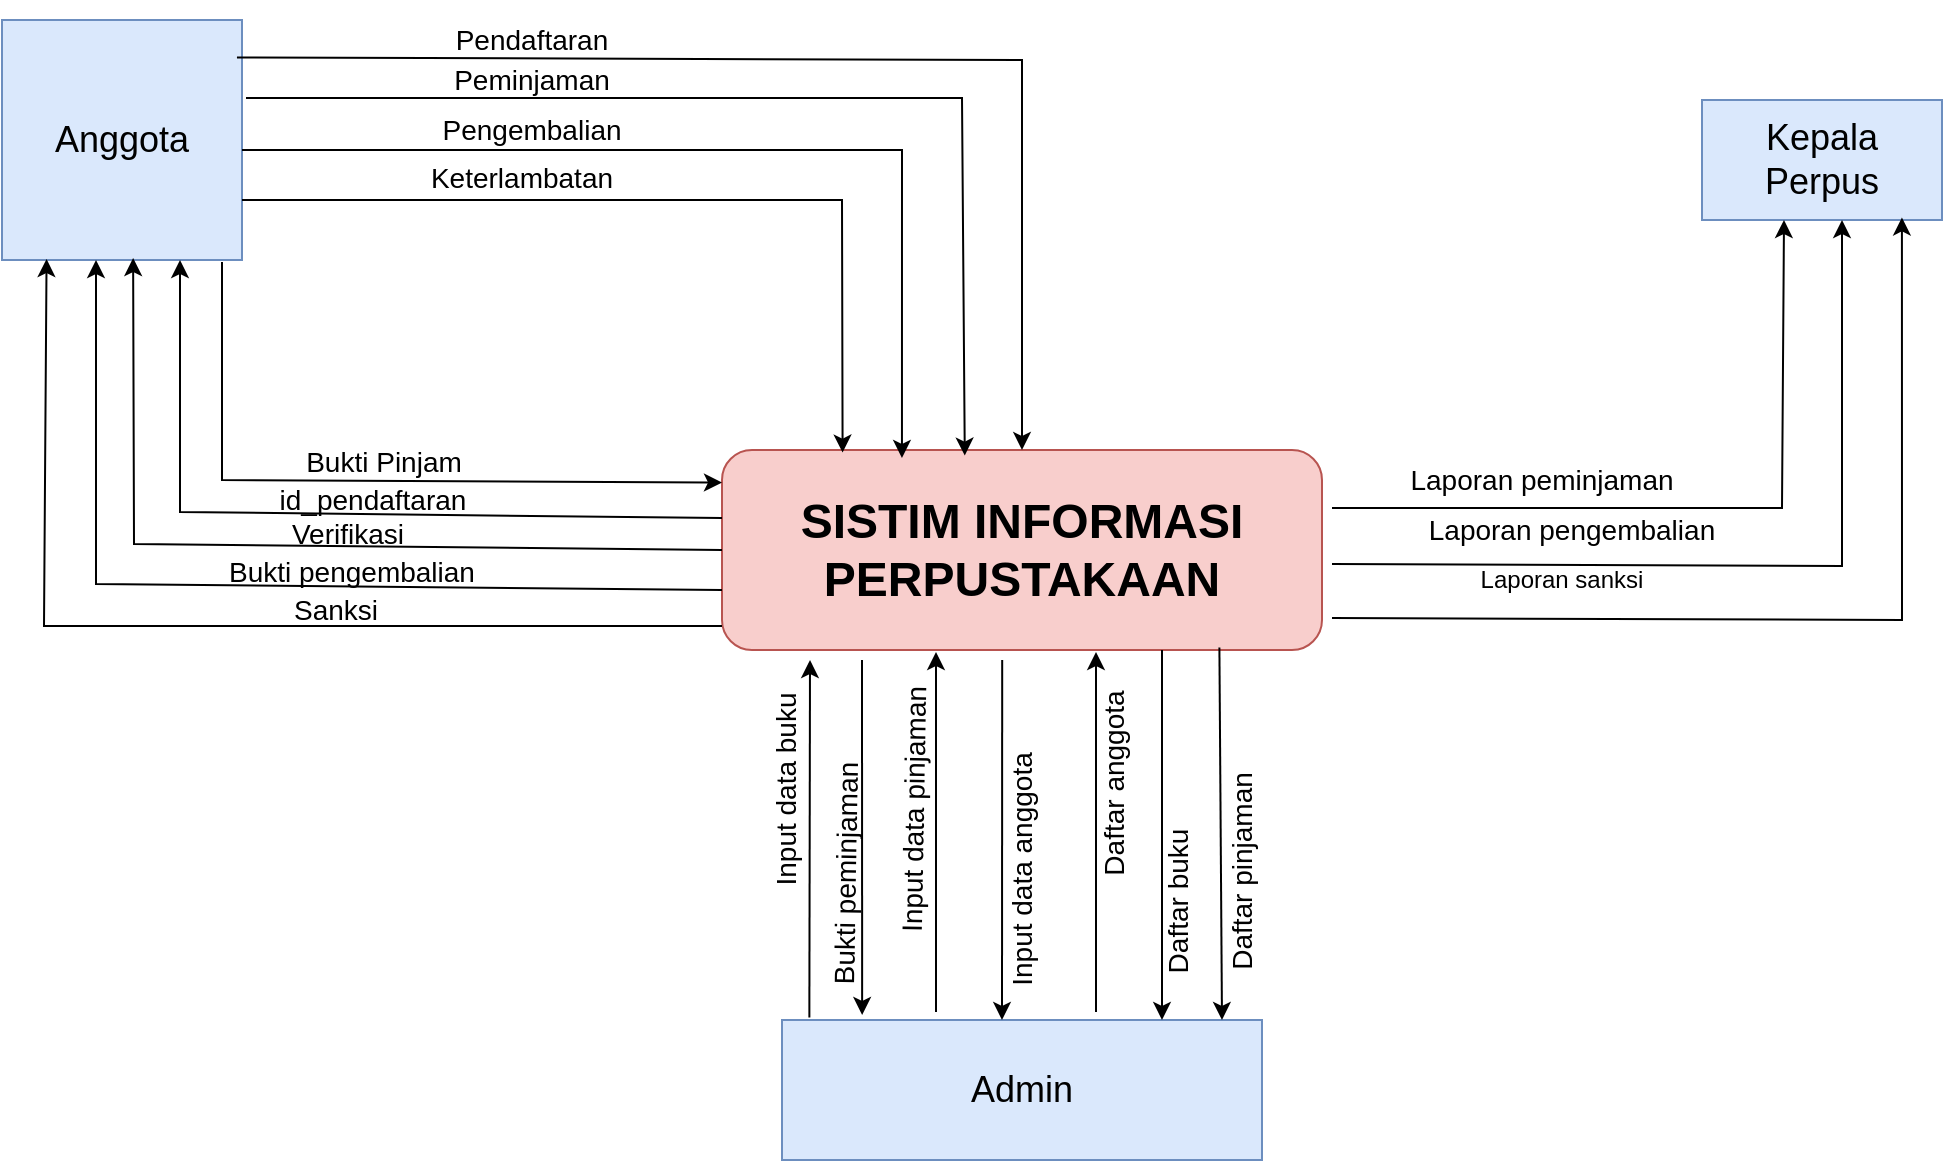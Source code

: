 <mxfile version="24.7.7">
  <diagram name="Page-1" id="d9b1e647-80fa-b4a2-5024-87a742678bcc">
    <mxGraphModel grid="1" page="1" gridSize="10" guides="1" tooltips="1" connect="1" arrows="1" fold="1" pageScale="1" pageWidth="1100" pageHeight="850" background="none" math="0" shadow="0">
      <root>
        <mxCell id="0" />
        <mxCell id="1" parent="0" />
        <mxCell id="iv0zIvA8QV_6i2rLgKY_-1" value="&lt;font style=&quot;font-size: 24px;&quot;&gt;&lt;b&gt;SISTIM INFORMASI PERPUSTAKAAN&lt;/b&gt;&lt;/font&gt;" style="rounded=1;whiteSpace=wrap;html=1;fillColor=#f8cecc;strokeColor=#b85450;" vertex="1" parent="1">
          <mxGeometry x="420" y="-505" width="300" height="100" as="geometry" />
        </mxCell>
        <mxCell id="iv0zIvA8QV_6i2rLgKY_-2" value="&lt;font style=&quot;font-size: 18px;&quot;&gt;Anggota&lt;/font&gt;" style="whiteSpace=wrap;html=1;aspect=fixed;fillColor=#dae8fc;strokeColor=#6c8ebf;" vertex="1" parent="1">
          <mxGeometry x="60" y="-720" width="120" height="120" as="geometry" />
        </mxCell>
        <mxCell id="iv0zIvA8QV_6i2rLgKY_-4" value="&lt;font style=&quot;font-size: 18px;&quot;&gt;Admin&lt;/font&gt;" style="rounded=0;whiteSpace=wrap;html=1;fillColor=#dae8fc;strokeColor=#6c8ebf;" vertex="1" parent="1">
          <mxGeometry x="450" y="-220" width="240" height="70" as="geometry" />
        </mxCell>
        <mxCell id="iv0zIvA8QV_6i2rLgKY_-5" value="&lt;font style=&quot;font-size: 18px;&quot;&gt;Kepala Perpus&lt;/font&gt;" style="rounded=0;whiteSpace=wrap;html=1;fillColor=#dae8fc;strokeColor=#6c8ebf;" vertex="1" parent="1">
          <mxGeometry x="910" y="-680" width="120" height="60" as="geometry" />
        </mxCell>
        <mxCell id="iv0zIvA8QV_6i2rLgKY_-6" value="" style="endArrow=classic;html=1;rounded=0;exitX=0.979;exitY=0.156;exitDx=0;exitDy=0;exitPerimeter=0;entryX=0.5;entryY=0;entryDx=0;entryDy=0;" edge="1" parent="1" source="iv0zIvA8QV_6i2rLgKY_-2" target="iv0zIvA8QV_6i2rLgKY_-1">
          <mxGeometry width="50" height="50" relative="1" as="geometry">
            <mxPoint x="190" y="-700" as="sourcePoint" />
            <mxPoint x="600" y="-510" as="targetPoint" />
            <Array as="points">
              <mxPoint x="570" y="-700" />
            </Array>
          </mxGeometry>
        </mxCell>
        <mxCell id="iv0zIvA8QV_6i2rLgKY_-7" value="" style="endArrow=classic;html=1;rounded=0;entryX=0.398;entryY=0.038;entryDx=0;entryDy=0;entryPerimeter=0;" edge="1" parent="1">
          <mxGeometry width="50" height="50" relative="1" as="geometry">
            <mxPoint x="182" y="-681" as="sourcePoint" />
            <mxPoint x="541.39" y="-502.2" as="targetPoint" />
            <Array as="points">
              <mxPoint x="540" y="-681" />
            </Array>
          </mxGeometry>
        </mxCell>
        <mxCell id="iv0zIvA8QV_6i2rLgKY_-8" value="" style="endArrow=classic;html=1;rounded=0;exitX=1;exitY=0.583;exitDx=0;exitDy=0;exitPerimeter=0;entryX=0.295;entryY=0.05;entryDx=0;entryDy=0;entryPerimeter=0;" edge="1" parent="1">
          <mxGeometry width="50" height="50" relative="1" as="geometry">
            <mxPoint x="180" y="-655.04" as="sourcePoint" />
            <mxPoint x="509.975" y="-501" as="targetPoint" />
            <Array as="points">
              <mxPoint x="510" y="-655" />
            </Array>
          </mxGeometry>
        </mxCell>
        <mxCell id="iv0zIvA8QV_6i2rLgKY_-9" value="" style="endArrow=classic;html=1;rounded=0;exitX=1;exitY=0.75;exitDx=0;exitDy=0;entryX=0.201;entryY=0.013;entryDx=0;entryDy=0;entryPerimeter=0;" edge="1" parent="1" source="iv0zIvA8QV_6i2rLgKY_-2" target="iv0zIvA8QV_6i2rLgKY_-1">
          <mxGeometry width="50" height="50" relative="1" as="geometry">
            <mxPoint x="180" y="-650" as="sourcePoint" />
            <mxPoint x="480" y="-510" as="targetPoint" />
            <Array as="points">
              <mxPoint x="480" y="-630" />
            </Array>
          </mxGeometry>
        </mxCell>
        <mxCell id="iv0zIvA8QV_6i2rLgKY_-10" value="&lt;font style=&quot;font-size: 14px;&quot;&gt;Pendaftaran&lt;/font&gt;" style="text;strokeColor=none;align=center;fillColor=none;html=1;verticalAlign=middle;whiteSpace=wrap;rounded=0;" vertex="1" parent="1">
          <mxGeometry x="260" y="-730" width="130" height="40" as="geometry" />
        </mxCell>
        <mxCell id="iv0zIvA8QV_6i2rLgKY_-11" value="&lt;font style=&quot;font-size: 14px;&quot;&gt;Peminjaman&lt;/font&gt;" style="text;strokeColor=none;align=center;fillColor=none;html=1;verticalAlign=middle;whiteSpace=wrap;rounded=0;" vertex="1" parent="1">
          <mxGeometry x="295" y="-705" width="60" height="30" as="geometry" />
        </mxCell>
        <mxCell id="iv0zIvA8QV_6i2rLgKY_-12" value="&lt;font style=&quot;font-size: 14px;&quot;&gt;Pengembalian&lt;/font&gt;" style="text;strokeColor=none;align=center;fillColor=none;html=1;verticalAlign=middle;whiteSpace=wrap;rounded=0;" vertex="1" parent="1">
          <mxGeometry x="295" y="-680" width="60" height="30" as="geometry" />
        </mxCell>
        <mxCell id="iv0zIvA8QV_6i2rLgKY_-13" value="&lt;font style=&quot;font-size: 14px;&quot;&gt;Keterlambatan&lt;/font&gt;" style="text;strokeColor=none;align=center;fillColor=none;html=1;verticalAlign=middle;whiteSpace=wrap;rounded=0;" vertex="1" parent="1">
          <mxGeometry x="290" y="-656" width="60" height="30" as="geometry" />
        </mxCell>
        <mxCell id="iv0zIvA8QV_6i2rLgKY_-14" value="" style="endArrow=classic;html=1;rounded=0;exitX=1;exitY=0.35;exitDx=0;exitDy=0;exitPerimeter=0;" edge="1" parent="1">
          <mxGeometry width="50" height="50" relative="1" as="geometry">
            <mxPoint x="725" y="-476" as="sourcePoint" />
            <mxPoint x="951" y="-620" as="targetPoint" />
            <Array as="points">
              <mxPoint x="950" y="-476" />
            </Array>
          </mxGeometry>
        </mxCell>
        <mxCell id="iv0zIvA8QV_6i2rLgKY_-15" value="" style="endArrow=classic;html=1;rounded=0;exitX=1;exitY=0.35;exitDx=0;exitDy=0;exitPerimeter=0;" edge="1" parent="1">
          <mxGeometry width="50" height="50" relative="1" as="geometry">
            <mxPoint x="725" y="-448" as="sourcePoint" />
            <mxPoint x="980" y="-620" as="targetPoint" />
            <Array as="points">
              <mxPoint x="980" y="-447" />
            </Array>
          </mxGeometry>
        </mxCell>
        <mxCell id="iv0zIvA8QV_6i2rLgKY_-16" value="" style="endArrow=classic;html=1;rounded=0;exitX=1;exitY=0.35;exitDx=0;exitDy=0;exitPerimeter=0;entryX=0.833;entryY=0.979;entryDx=0;entryDy=0;entryPerimeter=0;" edge="1" parent="1" target="iv0zIvA8QV_6i2rLgKY_-5">
          <mxGeometry width="50" height="50" relative="1" as="geometry">
            <mxPoint x="725" y="-421" as="sourcePoint" />
            <mxPoint x="980" y="-600" as="targetPoint" />
            <Array as="points">
              <mxPoint x="1010" y="-420" />
            </Array>
          </mxGeometry>
        </mxCell>
        <mxCell id="iv0zIvA8QV_6i2rLgKY_-17" value="&lt;font style=&quot;font-size: 14px;&quot;&gt;Laporan peminjaman&lt;/font&gt;" style="text;strokeColor=none;align=center;fillColor=none;html=1;verticalAlign=middle;whiteSpace=wrap;rounded=0;" vertex="1" parent="1">
          <mxGeometry x="760" y="-505" width="140" height="30" as="geometry" />
        </mxCell>
        <mxCell id="iv0zIvA8QV_6i2rLgKY_-18" value="&lt;font style=&quot;font-size: 14px;&quot;&gt;Laporan pengembalian&lt;/font&gt;" style="text;strokeColor=none;align=center;fillColor=none;html=1;verticalAlign=middle;whiteSpace=wrap;rounded=0;" vertex="1" parent="1">
          <mxGeometry x="770" y="-480" width="150" height="30" as="geometry" />
        </mxCell>
        <mxCell id="iv0zIvA8QV_6i2rLgKY_-19" value="Laporan sanksi" style="text;strokeColor=none;align=center;fillColor=none;html=1;verticalAlign=middle;whiteSpace=wrap;rounded=0;" vertex="1" parent="1">
          <mxGeometry x="770" y="-455" width="140" height="30" as="geometry" />
        </mxCell>
        <mxCell id="iv0zIvA8QV_6i2rLgKY_-22" value="" style="endArrow=classic;html=1;rounded=0;" edge="1" parent="1">
          <mxGeometry width="50" height="50" relative="1" as="geometry">
            <mxPoint x="420" y="-471" as="sourcePoint" />
            <mxPoint x="149" y="-600" as="targetPoint" />
            <Array as="points">
              <mxPoint x="149" y="-474" />
            </Array>
          </mxGeometry>
        </mxCell>
        <mxCell id="iv0zIvA8QV_6i2rLgKY_-23" value="" style="endArrow=classic;html=1;rounded=0;entryX=0;entryY=0.163;entryDx=0;entryDy=0;entryPerimeter=0;" edge="1" parent="1" target="iv0zIvA8QV_6i2rLgKY_-1">
          <mxGeometry width="50" height="50" relative="1" as="geometry">
            <mxPoint x="170" y="-599" as="sourcePoint" />
            <mxPoint x="178.72" y="-590.8" as="targetPoint" />
            <Array as="points">
              <mxPoint x="170" y="-490" />
            </Array>
          </mxGeometry>
        </mxCell>
        <mxCell id="iv0zIvA8QV_6i2rLgKY_-24" value="" style="endArrow=classic;html=1;rounded=0;entryX=0.438;entryY=1.042;entryDx=0;entryDy=0;entryPerimeter=0;" edge="1" parent="1">
          <mxGeometry width="50" height="50" relative="1" as="geometry">
            <mxPoint x="420" y="-455" as="sourcePoint" />
            <mxPoint x="125.56" y="-600.96" as="targetPoint" />
            <Array as="points">
              <mxPoint x="126" y="-458" />
            </Array>
          </mxGeometry>
        </mxCell>
        <mxCell id="iv0zIvA8QV_6i2rLgKY_-25" value="" style="endArrow=classic;html=1;rounded=0;" edge="1" parent="1">
          <mxGeometry width="50" height="50" relative="1" as="geometry">
            <mxPoint x="420" y="-435" as="sourcePoint" />
            <mxPoint x="107" y="-600" as="targetPoint" />
            <Array as="points">
              <mxPoint x="107" y="-438" />
            </Array>
          </mxGeometry>
        </mxCell>
        <mxCell id="iv0zIvA8QV_6i2rLgKY_-26" value="" style="endArrow=classic;html=1;rounded=0;entryX=0.094;entryY=1.021;entryDx=0;entryDy=0;entryPerimeter=0;" edge="1" parent="1">
          <mxGeometry width="50" height="50" relative="1" as="geometry">
            <mxPoint x="420" y="-417" as="sourcePoint" />
            <mxPoint x="82.28" y="-600.48" as="targetPoint" />
            <Array as="points">
              <mxPoint x="81" y="-417" />
            </Array>
          </mxGeometry>
        </mxCell>
        <mxCell id="iv0zIvA8QV_6i2rLgKY_-27" value="&lt;font style=&quot;font-size: 14px;&quot;&gt;Bukti Pinjam&lt;/font&gt;" style="text;strokeColor=none;align=center;fillColor=none;html=1;verticalAlign=middle;whiteSpace=wrap;rounded=0;" vertex="1" parent="1">
          <mxGeometry x="211" y="-514" width="80" height="30" as="geometry" />
        </mxCell>
        <mxCell id="iv0zIvA8QV_6i2rLgKY_-28" value="&lt;font style=&quot;font-size: 14px;&quot;&gt;Sanksi&lt;/font&gt;" style="text;strokeColor=none;align=center;fillColor=none;html=1;verticalAlign=middle;whiteSpace=wrap;rounded=0;" vertex="1" parent="1">
          <mxGeometry x="187" y="-440" width="80" height="30" as="geometry" />
        </mxCell>
        <mxCell id="iv0zIvA8QV_6i2rLgKY_-29" value="&lt;font style=&quot;font-size: 14px;&quot;&gt;Bukti pengembalian&lt;/font&gt;" style="text;strokeColor=none;align=center;fillColor=none;html=1;verticalAlign=middle;whiteSpace=wrap;rounded=0;" vertex="1" parent="1">
          <mxGeometry x="160" y="-459" width="150" height="30" as="geometry" />
        </mxCell>
        <mxCell id="iv0zIvA8QV_6i2rLgKY_-30" value="&lt;font style=&quot;font-size: 14px;&quot;&gt;Verifikasi&lt;/font&gt;" style="text;strokeColor=none;align=center;fillColor=none;html=1;verticalAlign=middle;whiteSpace=wrap;rounded=0;" vertex="1" parent="1">
          <mxGeometry x="198" y="-478" width="70" height="30" as="geometry" />
        </mxCell>
        <mxCell id="iv0zIvA8QV_6i2rLgKY_-31" value="&lt;font style=&quot;font-size: 14px;&quot;&gt;id_pendaftaran&lt;/font&gt;" style="text;strokeColor=none;align=center;fillColor=none;html=1;verticalAlign=middle;whiteSpace=wrap;rounded=0;" vertex="1" parent="1">
          <mxGeometry x="178" y="-490" width="135" height="20" as="geometry" />
        </mxCell>
        <mxCell id="iv0zIvA8QV_6i2rLgKY_-36" value="" style="endArrow=classic;html=1;rounded=0;exitX=0.057;exitY=-0.018;exitDx=0;exitDy=0;exitPerimeter=0;" edge="1" parent="1" source="iv0zIvA8QV_6i2rLgKY_-4">
          <mxGeometry width="50" height="50" relative="1" as="geometry">
            <mxPoint x="490" y="-430" as="sourcePoint" />
            <mxPoint x="464" y="-400" as="targetPoint" />
          </mxGeometry>
        </mxCell>
        <mxCell id="iv0zIvA8QV_6i2rLgKY_-37" value="" style="endArrow=classic;html=1;rounded=0;entryX=0.167;entryY=-0.036;entryDx=0;entryDy=0;entryPerimeter=0;" edge="1" parent="1" target="iv0zIvA8QV_6i2rLgKY_-4">
          <mxGeometry width="50" height="50" relative="1" as="geometry">
            <mxPoint x="490" y="-400" as="sourcePoint" />
            <mxPoint x="490" y="-230" as="targetPoint" />
          </mxGeometry>
        </mxCell>
        <mxCell id="iv0zIvA8QV_6i2rLgKY_-38" value="" style="endArrow=classic;html=1;rounded=0;exitX=0.829;exitY=0.988;exitDx=0;exitDy=0;exitPerimeter=0;" edge="1" parent="1" source="iv0zIvA8QV_6i2rLgKY_-1">
          <mxGeometry width="50" height="50" relative="1" as="geometry">
            <mxPoint x="670" y="-390" as="sourcePoint" />
            <mxPoint x="670" y="-220" as="targetPoint" />
          </mxGeometry>
        </mxCell>
        <mxCell id="iv0zIvA8QV_6i2rLgKY_-39" value="" style="endArrow=classic;html=1;rounded=0;" edge="1" parent="1">
          <mxGeometry width="50" height="50" relative="1" as="geometry">
            <mxPoint x="527" y="-224" as="sourcePoint" />
            <mxPoint x="527" y="-404" as="targetPoint" />
          </mxGeometry>
        </mxCell>
        <mxCell id="iv0zIvA8QV_6i2rLgKY_-40" value="" style="endArrow=classic;html=1;rounded=0;exitX=0.467;exitY=1.05;exitDx=0;exitDy=0;exitPerimeter=0;" edge="1" parent="1" source="iv0zIvA8QV_6i2rLgKY_-1">
          <mxGeometry width="50" height="50" relative="1" as="geometry">
            <mxPoint x="560" y="-390" as="sourcePoint" />
            <mxPoint x="560" y="-220" as="targetPoint" />
          </mxGeometry>
        </mxCell>
        <mxCell id="iv0zIvA8QV_6i2rLgKY_-41" value="" style="endArrow=classic;html=1;rounded=0;exitX=0.105;exitY=0;exitDx=0;exitDy=0;exitPerimeter=0;" edge="1" parent="1">
          <mxGeometry width="50" height="50" relative="1" as="geometry">
            <mxPoint x="607" y="-224" as="sourcePoint" />
            <mxPoint x="607" y="-404" as="targetPoint" />
          </mxGeometry>
        </mxCell>
        <mxCell id="iv0zIvA8QV_6i2rLgKY_-42" value="" style="endArrow=classic;html=1;rounded=0;" edge="1" parent="1">
          <mxGeometry width="50" height="50" relative="1" as="geometry">
            <mxPoint x="640" y="-405" as="sourcePoint" />
            <mxPoint x="640" y="-220" as="targetPoint" />
          </mxGeometry>
        </mxCell>
        <mxCell id="iv0zIvA8QV_6i2rLgKY_-44" value="&lt;font style=&quot;font-size: 14px;&quot;&gt;Input data buku&lt;/font&gt;" style="text;html=1;align=center;verticalAlign=middle;resizable=0;points=[];autosize=1;strokeColor=none;fillColor=none;rotation=-90;" vertex="1" parent="1">
          <mxGeometry x="392" y="-350" width="120" height="30" as="geometry" />
        </mxCell>
        <mxCell id="iv0zIvA8QV_6i2rLgKY_-45" value="&lt;font style=&quot;font-size: 14px;&quot;&gt;Bukti peminjaman&lt;/font&gt;" style="text;html=1;align=center;verticalAlign=middle;resizable=0;points=[];autosize=1;strokeColor=none;fillColor=none;rotation=-89;" vertex="1" parent="1">
          <mxGeometry x="417" y="-308" width="130" height="30" as="geometry" />
        </mxCell>
        <mxCell id="iv0zIvA8QV_6i2rLgKY_-46" value="&lt;font style=&quot;font-size: 14px;&quot;&gt;Input data pinjaman&lt;/font&gt;" style="text;html=1;align=center;verticalAlign=middle;resizable=0;points=[];autosize=1;strokeColor=none;fillColor=none;rotation=-89;" vertex="1" parent="1">
          <mxGeometry x="441" y="-340" width="150" height="30" as="geometry" />
        </mxCell>
        <mxCell id="iv0zIvA8QV_6i2rLgKY_-47" value="&lt;font style=&quot;font-size: 14px;&quot;&gt;Input data anggota&lt;/font&gt;" style="text;html=1;align=center;verticalAlign=middle;resizable=0;points=[];autosize=1;strokeColor=none;fillColor=none;rotation=-90;" vertex="1" parent="1">
          <mxGeometry x="500" y="-310" width="140" height="30" as="geometry" />
        </mxCell>
        <mxCell id="iv0zIvA8QV_6i2rLgKY_-48" value="&lt;font style=&quot;font-size: 14px;&quot;&gt;Daftar anggota&lt;/font&gt;" style="text;html=1;align=center;verticalAlign=middle;resizable=0;points=[];autosize=1;strokeColor=none;fillColor=none;rotation=-90;" vertex="1" parent="1">
          <mxGeometry x="556" y="-353" width="120" height="30" as="geometry" />
        </mxCell>
        <mxCell id="iv0zIvA8QV_6i2rLgKY_-49" value="&lt;font style=&quot;font-size: 14px;&quot;&gt;Daftar buku&lt;/font&gt;" style="text;html=1;align=center;verticalAlign=middle;resizable=0;points=[];autosize=1;strokeColor=none;fillColor=none;rotation=-90;" vertex="1" parent="1">
          <mxGeometry x="598" y="-294" width="100" height="30" as="geometry" />
        </mxCell>
        <mxCell id="iv0zIvA8QV_6i2rLgKY_-51" value="&lt;font style=&quot;font-size: 14px;&quot;&gt;Daftar pinjaman&lt;/font&gt;" style="text;html=1;align=center;verticalAlign=middle;resizable=0;points=[];autosize=1;strokeColor=none;fillColor=none;rotation=-90;" vertex="1" parent="1">
          <mxGeometry x="620" y="-309" width="120" height="30" as="geometry" />
        </mxCell>
      </root>
    </mxGraphModel>
  </diagram>
</mxfile>
